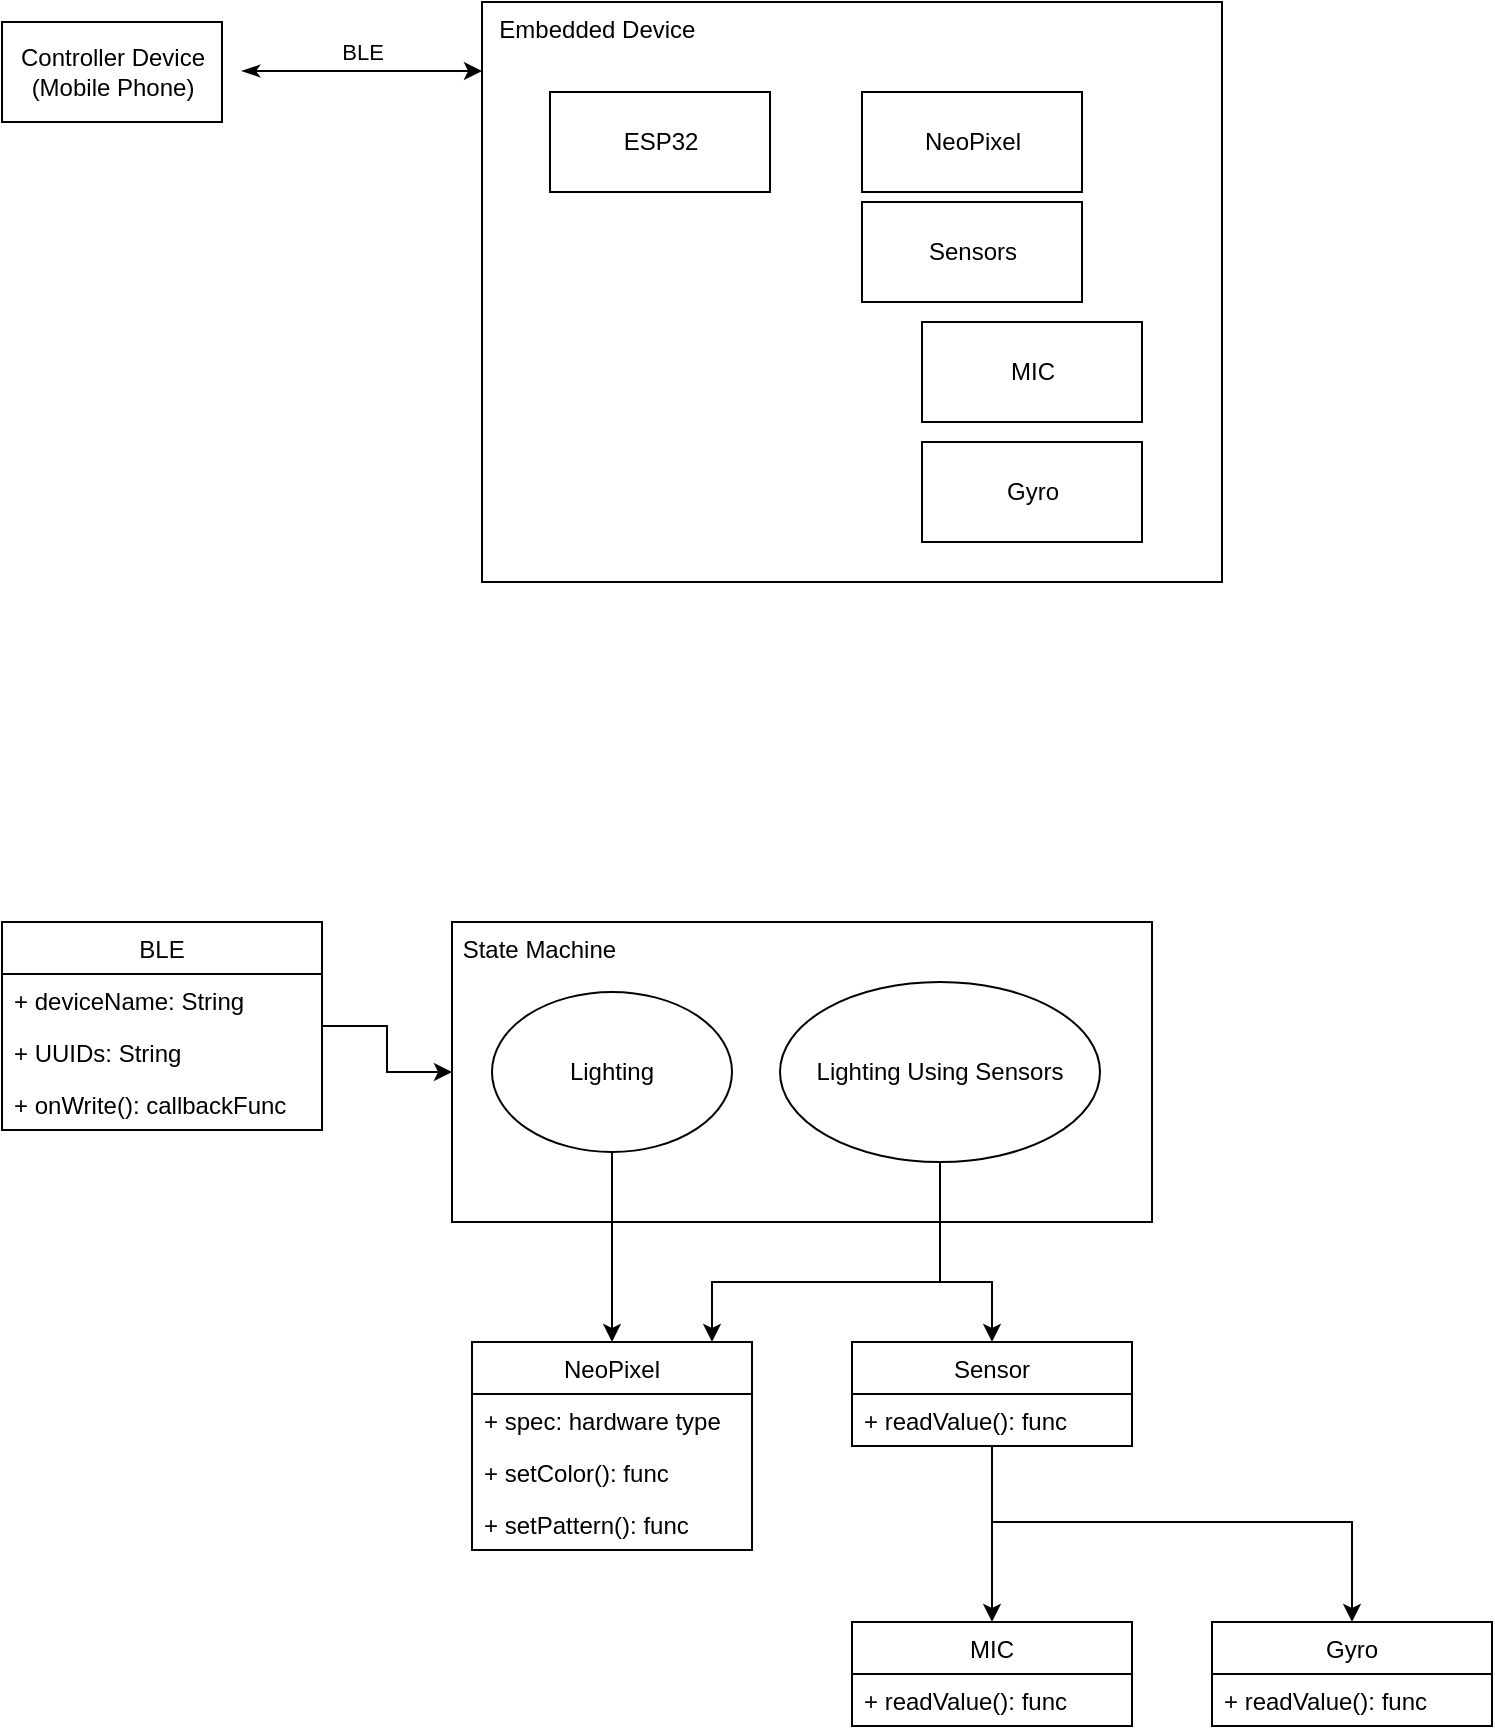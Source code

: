 <mxfile version="16.5.3" type="github"><diagram id="M8Jr2IV-GBLF2o-i4fbR" name="Page-1"><mxGraphModel dx="2062" dy="1122" grid="1" gridSize="10" guides="1" tooltips="1" connect="1" arrows="1" fold="1" page="1" pageScale="1" pageWidth="827" pageHeight="1169" math="0" shadow="0"><root><mxCell id="0"/><mxCell id="1" parent="0"/><mxCell id="8VmeHHte212r_Yn6tlin-3" value="BLE" style="edgeStyle=orthogonalEdgeStyle;rounded=0;orthogonalLoop=1;jettySize=auto;html=1;startArrow=classicThin;startFill=1;" edge="1" parent="1"><mxGeometry y="10" relative="1" as="geometry"><mxPoint x="150" y="44.5" as="sourcePoint"/><mxPoint x="270" y="44.5" as="targetPoint"/><mxPoint as="offset"/></mxGeometry></mxCell><mxCell id="8VmeHHte212r_Yn6tlin-1" value="Controller Device&lt;br&gt;(Mobile Phone)" style="html=1;" vertex="1" parent="1"><mxGeometry x="30" y="20" width="110" height="50" as="geometry"/></mxCell><mxCell id="8VmeHHte212r_Yn6tlin-2" value="&amp;nbsp; Embedded Device" style="html=1;align=left;verticalAlign=top;" vertex="1" parent="1"><mxGeometry x="270" y="10" width="370" height="290" as="geometry"/></mxCell><mxCell id="8VmeHHte212r_Yn6tlin-4" value="ESP32" style="html=1;" vertex="1" parent="1"><mxGeometry x="304" y="55" width="110" height="50" as="geometry"/></mxCell><mxCell id="8VmeHHte212r_Yn6tlin-5" value="NeoPixel" style="html=1;" vertex="1" parent="1"><mxGeometry x="460" y="55" width="110" height="50" as="geometry"/></mxCell><mxCell id="8VmeHHte212r_Yn6tlin-6" value="Sensors" style="html=1;" vertex="1" parent="1"><mxGeometry x="460" y="110" width="110" height="50" as="geometry"/></mxCell><mxCell id="8VmeHHte212r_Yn6tlin-7" value="MIC" style="html=1;" vertex="1" parent="1"><mxGeometry x="490" y="170" width="110" height="50" as="geometry"/></mxCell><mxCell id="8VmeHHte212r_Yn6tlin-8" value="Gyro" style="html=1;" vertex="1" parent="1"><mxGeometry x="490" y="230" width="110" height="50" as="geometry"/></mxCell><mxCell id="8VmeHHte212r_Yn6tlin-30" value="" style="edgeStyle=orthogonalEdgeStyle;rounded=0;orthogonalLoop=1;jettySize=auto;html=1;startArrow=none;startFill=0;" edge="1" parent="1" source="8VmeHHte212r_Yn6tlin-9" target="8VmeHHte212r_Yn6tlin-25"><mxGeometry relative="1" as="geometry"/></mxCell><mxCell id="8VmeHHte212r_Yn6tlin-9" value="BLE" style="swimlane;fontStyle=0;childLayout=stackLayout;horizontal=1;startSize=26;fillColor=none;horizontalStack=0;resizeParent=1;resizeParentMax=0;resizeLast=0;collapsible=1;marginBottom=0;" vertex="1" parent="1"><mxGeometry x="30" y="470" width="160" height="104" as="geometry"/></mxCell><mxCell id="8VmeHHte212r_Yn6tlin-10" value="+ deviceName: String" style="text;strokeColor=none;fillColor=none;align=left;verticalAlign=top;spacingLeft=4;spacingRight=4;overflow=hidden;rotatable=0;points=[[0,0.5],[1,0.5]];portConstraint=eastwest;" vertex="1" parent="8VmeHHte212r_Yn6tlin-9"><mxGeometry y="26" width="160" height="26" as="geometry"/></mxCell><mxCell id="8VmeHHte212r_Yn6tlin-11" value="+ UUIDs: String" style="text;strokeColor=none;fillColor=none;align=left;verticalAlign=top;spacingLeft=4;spacingRight=4;overflow=hidden;rotatable=0;points=[[0,0.5],[1,0.5]];portConstraint=eastwest;" vertex="1" parent="8VmeHHte212r_Yn6tlin-9"><mxGeometry y="52" width="160" height="26" as="geometry"/></mxCell><mxCell id="8VmeHHte212r_Yn6tlin-29" value="+ onWrite(): callbackFunc" style="text;strokeColor=none;fillColor=none;align=left;verticalAlign=top;spacingLeft=4;spacingRight=4;overflow=hidden;rotatable=0;points=[[0,0.5],[1,0.5]];portConstraint=eastwest;" vertex="1" parent="8VmeHHte212r_Yn6tlin-9"><mxGeometry y="78" width="160" height="26" as="geometry"/></mxCell><mxCell id="8VmeHHte212r_Yn6tlin-17" value="NeoPixel" style="swimlane;fontStyle=0;childLayout=stackLayout;horizontal=1;startSize=26;fillColor=none;horizontalStack=0;resizeParent=1;resizeParentMax=0;resizeLast=0;collapsible=1;marginBottom=0;" vertex="1" parent="1"><mxGeometry x="265" y="680" width="140" height="104" as="geometry"/></mxCell><mxCell id="8VmeHHte212r_Yn6tlin-18" value="+ spec: hardware type" style="text;strokeColor=none;fillColor=none;align=left;verticalAlign=top;spacingLeft=4;spacingRight=4;overflow=hidden;rotatable=0;points=[[0,0.5],[1,0.5]];portConstraint=eastwest;" vertex="1" parent="8VmeHHte212r_Yn6tlin-17"><mxGeometry y="26" width="140" height="26" as="geometry"/></mxCell><mxCell id="8VmeHHte212r_Yn6tlin-19" value="+ setColor(): func" style="text;strokeColor=none;fillColor=none;align=left;verticalAlign=top;spacingLeft=4;spacingRight=4;overflow=hidden;rotatable=0;points=[[0,0.5],[1,0.5]];portConstraint=eastwest;" vertex="1" parent="8VmeHHte212r_Yn6tlin-17"><mxGeometry y="52" width="140" height="26" as="geometry"/></mxCell><mxCell id="8VmeHHte212r_Yn6tlin-20" value="+ setPattern(): func" style="text;strokeColor=none;fillColor=none;align=left;verticalAlign=top;spacingLeft=4;spacingRight=4;overflow=hidden;rotatable=0;points=[[0,0.5],[1,0.5]];portConstraint=eastwest;" vertex="1" parent="8VmeHHte212r_Yn6tlin-17"><mxGeometry y="78" width="140" height="26" as="geometry"/></mxCell><mxCell id="8VmeHHte212r_Yn6tlin-48" value="" style="edgeStyle=orthogonalEdgeStyle;rounded=0;orthogonalLoop=1;jettySize=auto;html=1;startArrow=none;startFill=0;" edge="1" parent="1" source="8VmeHHte212r_Yn6tlin-21" target="8VmeHHte212r_Yn6tlin-44"><mxGeometry relative="1" as="geometry"><Array as="points"/></mxGeometry></mxCell><mxCell id="8VmeHHte212r_Yn6tlin-21" value="Sensor" style="swimlane;fontStyle=0;childLayout=stackLayout;horizontal=1;startSize=26;fillColor=none;horizontalStack=0;resizeParent=1;resizeParentMax=0;resizeLast=0;collapsible=1;marginBottom=0;" vertex="1" parent="1"><mxGeometry x="455" y="680" width="140" height="52" as="geometry"/></mxCell><mxCell id="8VmeHHte212r_Yn6tlin-22" value="+ readValue(): func" style="text;strokeColor=none;fillColor=none;align=left;verticalAlign=top;spacingLeft=4;spacingRight=4;overflow=hidden;rotatable=0;points=[[0,0.5],[1,0.5]];portConstraint=eastwest;" vertex="1" parent="8VmeHHte212r_Yn6tlin-21"><mxGeometry y="26" width="140" height="26" as="geometry"/></mxCell><mxCell id="8VmeHHte212r_Yn6tlin-25" value="&amp;nbsp;State Machine" style="html=1;align=left;verticalAlign=top;" vertex="1" parent="1"><mxGeometry x="255" y="470" width="350" height="150" as="geometry"/></mxCell><mxCell id="8VmeHHte212r_Yn6tlin-31" value="Lighting" style="ellipse;whiteSpace=wrap;html=1;" vertex="1" parent="1"><mxGeometry x="275" y="505" width="120" height="80" as="geometry"/></mxCell><mxCell id="8VmeHHte212r_Yn6tlin-32" value="Lighting Using Sensors" style="ellipse;whiteSpace=wrap;html=1;" vertex="1" parent="1"><mxGeometry x="419" y="500" width="160" height="90" as="geometry"/></mxCell><mxCell id="8VmeHHte212r_Yn6tlin-33" value="" style="edgeStyle=orthogonalEdgeStyle;rounded=0;orthogonalLoop=1;jettySize=auto;html=1;startArrow=none;startFill=0;" edge="1" parent="1" source="8VmeHHte212r_Yn6tlin-31" target="8VmeHHte212r_Yn6tlin-17"><mxGeometry relative="1" as="geometry"><mxPoint x="200" y="532" as="sourcePoint"/><mxPoint x="265" y="555" as="targetPoint"/><Array as="points"><mxPoint x="335" y="670"/><mxPoint x="335" y="670"/></Array></mxGeometry></mxCell><mxCell id="8VmeHHte212r_Yn6tlin-34" value="" style="edgeStyle=orthogonalEdgeStyle;rounded=0;orthogonalLoop=1;jettySize=auto;html=1;startArrow=none;startFill=0;exitX=0.5;exitY=1;exitDx=0;exitDy=0;" edge="1" parent="1" source="8VmeHHte212r_Yn6tlin-32" target="8VmeHHte212r_Yn6tlin-17"><mxGeometry relative="1" as="geometry"><mxPoint x="345" y="595" as="sourcePoint"/><mxPoint x="345" y="690" as="targetPoint"/><Array as="points"><mxPoint x="499" y="650"/><mxPoint x="385" y="650"/></Array></mxGeometry></mxCell><mxCell id="8VmeHHte212r_Yn6tlin-35" value="" style="edgeStyle=orthogonalEdgeStyle;rounded=0;orthogonalLoop=1;jettySize=auto;html=1;startArrow=none;startFill=0;" edge="1" parent="1" source="8VmeHHte212r_Yn6tlin-32" target="8VmeHHte212r_Yn6tlin-21"><mxGeometry relative="1" as="geometry"><mxPoint x="509" y="600" as="sourcePoint"/><mxPoint x="345" y="690" as="targetPoint"/><Array as="points"><mxPoint x="499" y="650"/><mxPoint x="525" y="650"/></Array></mxGeometry></mxCell><mxCell id="8VmeHHte212r_Yn6tlin-44" value="MIC" style="swimlane;fontStyle=0;childLayout=stackLayout;horizontal=1;startSize=26;fillColor=none;horizontalStack=0;resizeParent=1;resizeParentMax=0;resizeLast=0;collapsible=1;marginBottom=0;" vertex="1" parent="1"><mxGeometry x="455" y="820" width="140" height="52" as="geometry"/></mxCell><mxCell id="8VmeHHte212r_Yn6tlin-45" value="+ readValue(): func" style="text;strokeColor=none;fillColor=none;align=left;verticalAlign=top;spacingLeft=4;spacingRight=4;overflow=hidden;rotatable=0;points=[[0,0.5],[1,0.5]];portConstraint=eastwest;" vertex="1" parent="8VmeHHte212r_Yn6tlin-44"><mxGeometry y="26" width="140" height="26" as="geometry"/></mxCell><mxCell id="8VmeHHte212r_Yn6tlin-46" value="Gyro" style="swimlane;fontStyle=0;childLayout=stackLayout;horizontal=1;startSize=26;fillColor=none;horizontalStack=0;resizeParent=1;resizeParentMax=0;resizeLast=0;collapsible=1;marginBottom=0;" vertex="1" parent="1"><mxGeometry x="635" y="820" width="140" height="52" as="geometry"/></mxCell><mxCell id="8VmeHHte212r_Yn6tlin-47" value="+ readValue(): func" style="text;strokeColor=none;fillColor=none;align=left;verticalAlign=top;spacingLeft=4;spacingRight=4;overflow=hidden;rotatable=0;points=[[0,0.5],[1,0.5]];portConstraint=eastwest;" vertex="1" parent="8VmeHHte212r_Yn6tlin-46"><mxGeometry y="26" width="140" height="26" as="geometry"/></mxCell><mxCell id="8VmeHHte212r_Yn6tlin-49" value="" style="edgeStyle=orthogonalEdgeStyle;rounded=0;orthogonalLoop=1;jettySize=auto;html=1;startArrow=none;startFill=0;" edge="1" parent="1" source="8VmeHHte212r_Yn6tlin-21" target="8VmeHHte212r_Yn6tlin-46"><mxGeometry relative="1" as="geometry"><mxPoint x="535" y="742" as="sourcePoint"/><mxPoint x="535" y="830" as="targetPoint"/><Array as="points"><mxPoint x="525" y="770"/><mxPoint x="705" y="770"/></Array></mxGeometry></mxCell></root></mxGraphModel></diagram></mxfile>